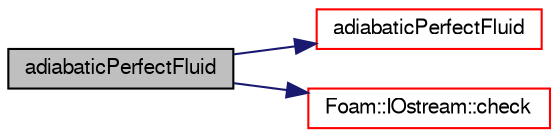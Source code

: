 digraph "adiabaticPerfectFluid"
{
  bgcolor="transparent";
  edge [fontname="FreeSans",fontsize="10",labelfontname="FreeSans",labelfontsize="10"];
  node [fontname="FreeSans",fontsize="10",shape=record];
  rankdir="LR";
  Node5 [label="adiabaticPerfectFluid",height=0.2,width=0.4,color="black", fillcolor="grey75", style="filled", fontcolor="black"];
  Node5 -> Node6 [color="midnightblue",fontsize="10",style="solid",fontname="FreeSans"];
  Node6 [label="adiabaticPerfectFluid",height=0.2,width=0.4,color="red",URL="$a30242.html#a0aa0f2f373d7c4031caa23b26100a2a7",tooltip="Construct from components. "];
  Node5 -> Node9 [color="midnightblue",fontsize="10",style="solid",fontname="FreeSans"];
  Node9 [label="Foam::IOstream::check",height=0.2,width=0.4,color="red",URL="$a26226.html#a367eb3425fc4e8270e2aa961df8ac8a5",tooltip="Check IOstream status for given operation. "];
}
